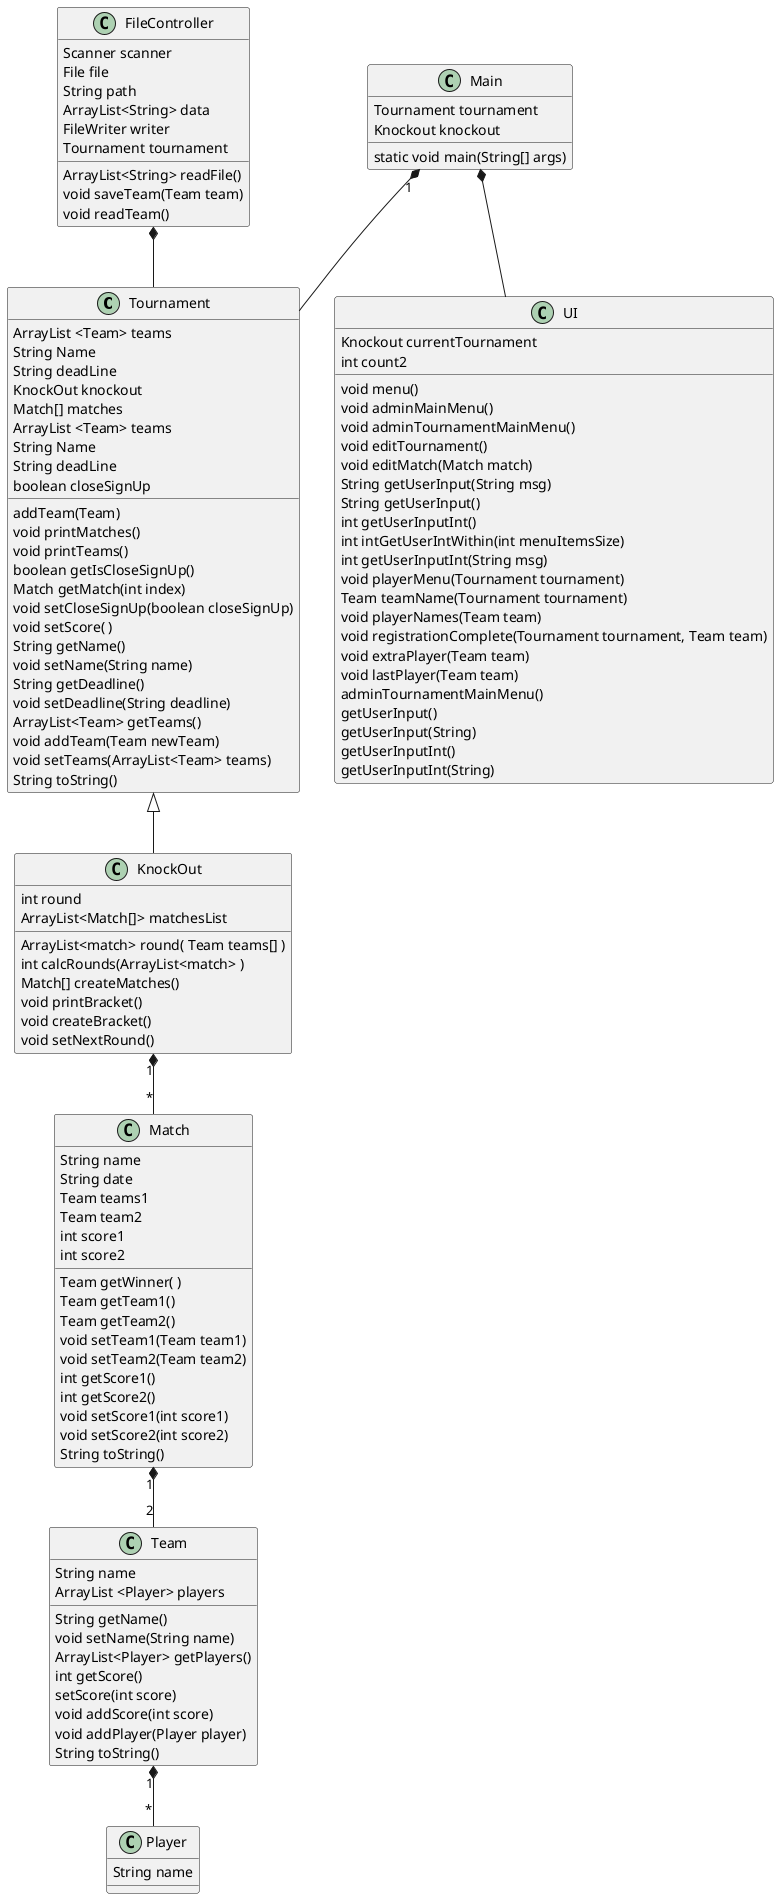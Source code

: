 @startuml
'https://plantuml.com/class-diagram


class Tournament
'class Foosball
'class GroupTournament
class KnockOut
class Player
class Match
class Team
class UI



Main "1" *-- Tournament
Tournament <|-- KnockOut

'Tournament <-- Foosball
'Foosball <|-- KnockOut
'Foosball <|-- GroupTournament

'GroupTournament *-- Match


Tournament : ArrayList <Team> teams
Tournament : String Name
Tournament : String deadLine
Tournament : KnockOut knockout
Tournament : addTeam(Team)

KnockOut : ArrayList<match> round( Team teams[] )
KnockOut : int round
KnockOut : int calcRounds(ArrayList<match> )

KnockOut "1" *-- "*" Match
'GroupTournament *-- Match

FileController *-- Tournament
Main *-- UI


Match "1" *-- "2" Team
Team "1" *-- "*" Player

UI : Knockout currentTournament
UI : int count2
UI : void menu()
UI : void adminMainMenu()
UI : void adminTournamentMainMenu()
UI : void editTournament()
UI : void editMatch(Match match)
UI : String getUserInput(String msg)
UI : String getUserInput()
UI : int getUserInputInt()
UI : int intGetUserIntWithin(int menuItemsSize)
UI : int getUserInputInt(String msg)
UI : void playerMenu(Tournament tournament)
UI : Team teamName(Tournament tournament)
UI : void playerNames(Team team)
UI : void registrationComplete(Tournament tournament, Team team)
UI : void extraPlayer(Team team)
UI : void lastPlayer(Team team)

FileController : Scanner scanner
FileController : File file
FileController : String path
FileController : ArrayList<String> data
FileController : FileWriter writer
FileController : Tournament tournament
FileController : ArrayList<String> readFile()
FileController : void saveTeam(Team team)
FileController : void readTeam()

Main : Tournament tournament
Main : Knockout knockout
Main : static void main(String[] args)

Tournament : Match[] matches
Tournament : ArrayList <Team> teams
Tournament : String Name
Tournament : String deadLine
Tournament : boolean closeSignUp
Tournament : void printMatches()
Tournament : void printTeams()
Tournament : boolean getIsCloseSignUp()
Tournament : Match getMatch(int index)
Tournament : void setCloseSignUp(boolean closeSignUp)
Tournament : void setScore( )
Tournament : String getName()
Tournament : void setName(String name)
Tournament : String getDeadline()
Tournament : void setDeadline(String deadline)
Tournament : ArrayList<Team> getTeams()
Tournament : void addTeam(Team newTeam)
Tournament : void setTeams(ArrayList<Team> teams)
Tournament : String toString()

KnockOut : ArrayList<Match[]> matchesList
KnockOut : Match[] createMatches()
KnockOut : void printBracket()
KnockOut : void createBracket()
KnockOut : void setNextRound()

'Team array maybe?
Match : String name
Match : String date
Match : Team teams1
Match : Team team2
Match : int score1
Match : int score2

Match : Team getWinner( )
Match : Team getTeam1()
Match : Team getTeam2()
Match : void setTeam1(Team team1)
Match : void setTeam2(Team team2)
Match : int getScore1()
Match : int getScore2()
Match : void setScore1(int score1)
Match : void setScore2(int score2)
Match : String toString()

Team : String name
Team : ArrayList <Player> players
Team : String getName()
Team : void setName(String name)
Team : ArrayList<Player> getPlayers()
Team : int getScore()
Team : setScore(int score)
Team : void addScore(int score)
Team : void addPlayer(Player player)
Team : String toString()

Player : String name

UI : adminTournamentMainMenu()
UI : getUserInput()
UI : getUserInput(String)
UI : getUserInputInt()
UI : getUserInputInt(String)

@enduml